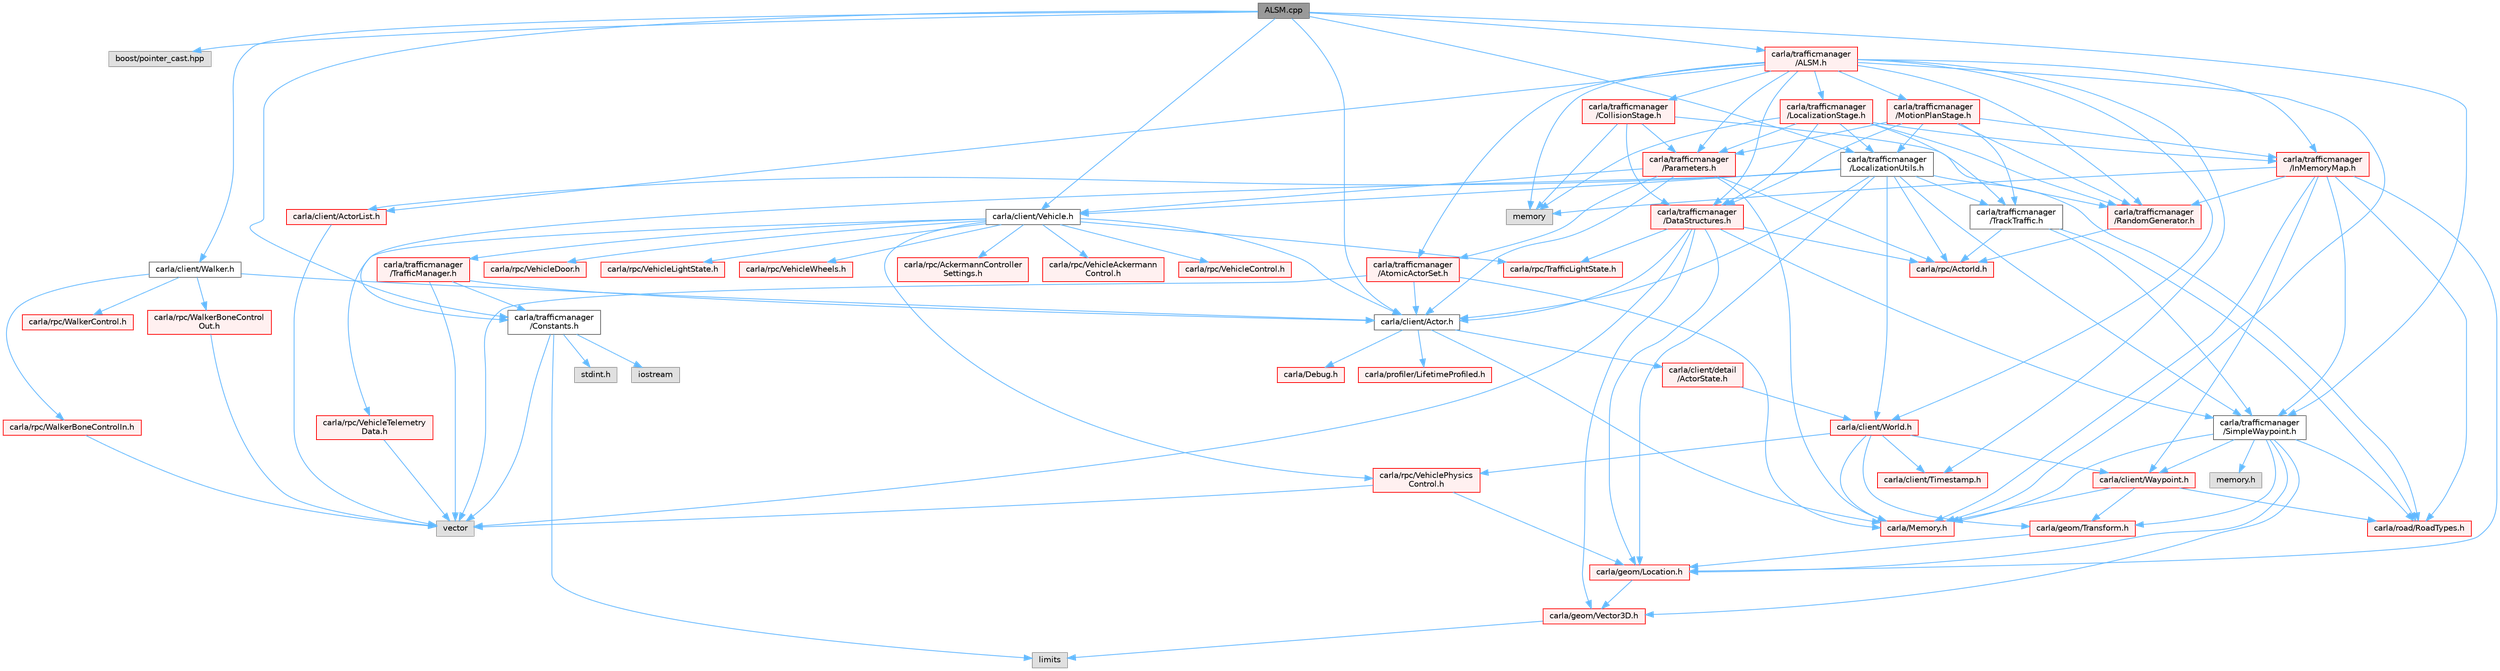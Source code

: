 digraph "ALSM.cpp"
{
 // INTERACTIVE_SVG=YES
 // LATEX_PDF_SIZE
  bgcolor="transparent";
  edge [fontname=Helvetica,fontsize=10,labelfontname=Helvetica,labelfontsize=10];
  node [fontname=Helvetica,fontsize=10,shape=box,height=0.2,width=0.4];
  Node1 [id="Node000001",label="ALSM.cpp",height=0.2,width=0.4,color="gray40", fillcolor="grey60", style="filled", fontcolor="black",tooltip=" "];
  Node1 -> Node2 [id="edge1_Node000001_Node000002",color="steelblue1",style="solid",tooltip=" "];
  Node2 [id="Node000002",label="boost/pointer_cast.hpp",height=0.2,width=0.4,color="grey60", fillcolor="#E0E0E0", style="filled",tooltip=" "];
  Node1 -> Node3 [id="edge2_Node000001_Node000003",color="steelblue1",style="solid",tooltip=" "];
  Node3 [id="Node000003",label="carla/client/Actor.h",height=0.2,width=0.4,color="grey40", fillcolor="white", style="filled",URL="$da/d48/client_2Actor_8h.html",tooltip=" "];
  Node3 -> Node4 [id="edge3_Node000003_Node000004",color="steelblue1",style="solid",tooltip=" "];
  Node4 [id="Node000004",label="carla/Debug.h",height=0.2,width=0.4,color="red", fillcolor="#FFF0F0", style="filled",URL="$d4/deb/Debug_8h.html",tooltip=" "];
  Node3 -> Node8 [id="edge4_Node000003_Node000008",color="steelblue1",style="solid",tooltip=" "];
  Node8 [id="Node000008",label="carla/Memory.h",height=0.2,width=0.4,color="red", fillcolor="#FFF0F0", style="filled",URL="$de/d5c/Memory_8h.html",tooltip=" "];
  Node3 -> Node13 [id="edge5_Node000003_Node000013",color="steelblue1",style="solid",tooltip=" "];
  Node13 [id="Node000013",label="carla/client/detail\l/ActorState.h",height=0.2,width=0.4,color="red", fillcolor="#FFF0F0", style="filled",URL="$d4/d22/client_2detail_2ActorState_8h.html",tooltip=" "];
  Node13 -> Node15 [id="edge6_Node000013_Node000015",color="steelblue1",style="solid",tooltip=" "];
  Node15 [id="Node000015",label="carla/client/World.h",height=0.2,width=0.4,color="red", fillcolor="#FFF0F0", style="filled",URL="$dd/d5b/World_8h.html",tooltip=" "];
  Node15 -> Node8 [id="edge7_Node000015_Node000008",color="steelblue1",style="solid",tooltip=" "];
  Node15 -> Node59 [id="edge8_Node000015_Node000059",color="steelblue1",style="solid",tooltip=" "];
  Node59 [id="Node000059",label="carla/client/Waypoint.h",height=0.2,width=0.4,color="red", fillcolor="#FFF0F0", style="filled",URL="$d0/d47/client_2Waypoint_8h.html",tooltip=" "];
  Node59 -> Node8 [id="edge9_Node000059_Node000008",color="steelblue1",style="solid",tooltip=" "];
  Node59 -> Node34 [id="edge10_Node000059_Node000034",color="steelblue1",style="solid",tooltip=" "];
  Node34 [id="Node000034",label="carla/geom/Transform.h",height=0.2,width=0.4,color="red", fillcolor="#FFF0F0", style="filled",URL="$de/d17/geom_2Transform_8h.html",tooltip=" "];
  Node34 -> Node35 [id="edge11_Node000034_Node000035",color="steelblue1",style="solid",tooltip=" "];
  Node35 [id="Node000035",label="carla/geom/Location.h",height=0.2,width=0.4,color="red", fillcolor="#FFF0F0", style="filled",URL="$d9/d8b/geom_2Location_8h.html",tooltip=" "];
  Node35 -> Node36 [id="edge12_Node000035_Node000036",color="steelblue1",style="solid",tooltip=" "];
  Node36 [id="Node000036",label="carla/geom/Vector3D.h",height=0.2,width=0.4,color="red", fillcolor="#FFF0F0", style="filled",URL="$de/d70/geom_2Vector3D_8h.html",tooltip=" "];
  Node36 -> Node31 [id="edge13_Node000036_Node000031",color="steelblue1",style="solid",tooltip=" "];
  Node31 [id="Node000031",label="limits",height=0.2,width=0.4,color="grey60", fillcolor="#E0E0E0", style="filled",tooltip=" "];
  Node59 -> Node69 [id="edge14_Node000059_Node000069",color="steelblue1",style="solid",tooltip=" "];
  Node69 [id="Node000069",label="carla/road/RoadTypes.h",height=0.2,width=0.4,color="red", fillcolor="#FFF0F0", style="filled",URL="$d6/dbb/RoadTypes_8h.html",tooltip=" "];
  Node15 -> Node97 [id="edge15_Node000015_Node000097",color="steelblue1",style="solid",tooltip=" "];
  Node97 [id="Node000097",label="carla/client/Timestamp.h",height=0.2,width=0.4,color="red", fillcolor="#FFF0F0", style="filled",URL="$d7/d66/Timestamp_8h.html",tooltip=" "];
  Node15 -> Node34 [id="edge16_Node000015_Node000034",color="steelblue1",style="solid",tooltip=" "];
  Node15 -> Node156 [id="edge17_Node000015_Node000156",color="steelblue1",style="solid",tooltip=" "];
  Node156 [id="Node000156",label="carla/rpc/VehiclePhysics\lControl.h",height=0.2,width=0.4,color="red", fillcolor="#FFF0F0", style="filled",URL="$d1/d8e/LibCarla_2source_2carla_2rpc_2VehiclePhysicsControl_8h.html",tooltip=" "];
  Node156 -> Node35 [id="edge18_Node000156_Node000035",color="steelblue1",style="solid",tooltip=" "];
  Node156 -> Node66 [id="edge19_Node000156_Node000066",color="steelblue1",style="solid",tooltip=" "];
  Node66 [id="Node000066",label="vector",height=0.2,width=0.4,color="grey60", fillcolor="#E0E0E0", style="filled",tooltip=" "];
  Node3 -> Node174 [id="edge20_Node000003_Node000174",color="steelblue1",style="solid",tooltip=" "];
  Node174 [id="Node000174",label="carla/profiler/LifetimeProfiled.h",height=0.2,width=0.4,color="red", fillcolor="#FFF0F0", style="filled",URL="$d9/dc4/LifetimeProfiled_8h.html",tooltip=" "];
  Node1 -> Node175 [id="edge21_Node000001_Node000175",color="steelblue1",style="solid",tooltip=" "];
  Node175 [id="Node000175",label="carla/client/Vehicle.h",height=0.2,width=0.4,color="grey40", fillcolor="white", style="filled",URL="$d9/d18/Vehicle_8h.html",tooltip=" "];
  Node175 -> Node3 [id="edge22_Node000175_Node000003",color="steelblue1",style="solid",tooltip=" "];
  Node175 -> Node176 [id="edge23_Node000175_Node000176",color="steelblue1",style="solid",tooltip=" "];
  Node176 [id="Node000176",label="carla/rpc/AckermannController\lSettings.h",height=0.2,width=0.4,color="red", fillcolor="#FFF0F0", style="filled",URL="$d0/d10/LibCarla_2source_2carla_2rpc_2AckermannControllerSettings_8h.html",tooltip=" "];
  Node175 -> Node104 [id="edge24_Node000175_Node000104",color="steelblue1",style="solid",tooltip=" "];
  Node104 [id="Node000104",label="carla/rpc/TrafficLightState.h",height=0.2,width=0.4,color="red", fillcolor="#FFF0F0", style="filled",URL="$d1/d16/LibCarla_2source_2carla_2rpc_2TrafficLightState_8h.html",tooltip=" "];
  Node175 -> Node179 [id="edge25_Node000175_Node000179",color="steelblue1",style="solid",tooltip=" "];
  Node179 [id="Node000179",label="carla/rpc/VehicleAckermann\lControl.h",height=0.2,width=0.4,color="red", fillcolor="#FFF0F0", style="filled",URL="$dc/def/LibCarla_2source_2carla_2rpc_2VehicleAckermannControl_8h.html",tooltip=" "];
  Node175 -> Node105 [id="edge26_Node000175_Node000105",color="steelblue1",style="solid",tooltip=" "];
  Node105 [id="Node000105",label="carla/rpc/VehicleControl.h",height=0.2,width=0.4,color="red", fillcolor="#FFF0F0", style="filled",URL="$dd/d28/LibCarla_2source_2carla_2rpc_2VehicleControl_8h.html",tooltip=" "];
  Node175 -> Node182 [id="edge27_Node000175_Node000182",color="steelblue1",style="solid",tooltip=" "];
  Node182 [id="Node000182",label="carla/rpc/VehicleDoor.h",height=0.2,width=0.4,color="red", fillcolor="#FFF0F0", style="filled",URL="$da/dc3/VehicleDoor_8h.html",tooltip=" "];
  Node175 -> Node167 [id="edge28_Node000175_Node000167",color="steelblue1",style="solid",tooltip=" "];
  Node167 [id="Node000167",label="carla/rpc/VehicleLightState.h",height=0.2,width=0.4,color="red", fillcolor="#FFF0F0", style="filled",URL="$d8/d64/LibCarla_2source_2carla_2rpc_2VehicleLightState_8h.html",tooltip=" "];
  Node175 -> Node156 [id="edge29_Node000175_Node000156",color="steelblue1",style="solid",tooltip=" "];
  Node175 -> Node183 [id="edge30_Node000175_Node000183",color="steelblue1",style="solid",tooltip=" "];
  Node183 [id="Node000183",label="carla/rpc/VehicleTelemetry\lData.h",height=0.2,width=0.4,color="red", fillcolor="#FFF0F0", style="filled",URL="$d3/d90/LibCarla_2source_2carla_2rpc_2VehicleTelemetryData_8h.html",tooltip=" "];
  Node183 -> Node66 [id="edge31_Node000183_Node000066",color="steelblue1",style="solid",tooltip=" "];
  Node175 -> Node185 [id="edge32_Node000175_Node000185",color="steelblue1",style="solid",tooltip=" "];
  Node185 [id="Node000185",label="carla/rpc/VehicleWheels.h",height=0.2,width=0.4,color="red", fillcolor="#FFF0F0", style="filled",URL="$d2/d02/VehicleWheels_8h.html",tooltip=" "];
  Node175 -> Node186 [id="edge33_Node000175_Node000186",color="steelblue1",style="solid",tooltip=" "];
  Node186 [id="Node000186",label="carla/trafficmanager\l/TrafficManager.h",height=0.2,width=0.4,color="red", fillcolor="#FFF0F0", style="filled",URL="$da/dfd/TrafficManager_8h.html",tooltip=" "];
  Node186 -> Node66 [id="edge34_Node000186_Node000066",color="steelblue1",style="solid",tooltip=" "];
  Node186 -> Node3 [id="edge35_Node000186_Node000003",color="steelblue1",style="solid",tooltip=" "];
  Node186 -> Node187 [id="edge36_Node000186_Node000187",color="steelblue1",style="solid",tooltip=" "];
  Node187 [id="Node000187",label="carla/trafficmanager\l/Constants.h",height=0.2,width=0.4,color="grey40", fillcolor="white", style="filled",URL="$d1/d45/Constants_8h.html",tooltip=" "];
  Node187 -> Node31 [id="edge37_Node000187_Node000031",color="steelblue1",style="solid",tooltip=" "];
  Node187 -> Node188 [id="edge38_Node000187_Node000188",color="steelblue1",style="solid",tooltip=" "];
  Node188 [id="Node000188",label="stdint.h",height=0.2,width=0.4,color="grey60", fillcolor="#E0E0E0", style="filled",tooltip=" "];
  Node187 -> Node29 [id="edge39_Node000187_Node000029",color="steelblue1",style="solid",tooltip=" "];
  Node29 [id="Node000029",label="iostream",height=0.2,width=0.4,color="grey60", fillcolor="#E0E0E0", style="filled",tooltip=" "];
  Node187 -> Node66 [id="edge40_Node000187_Node000066",color="steelblue1",style="solid",tooltip=" "];
  Node1 -> Node192 [id="edge41_Node000001_Node000192",color="steelblue1",style="solid",tooltip=" "];
  Node192 [id="Node000192",label="carla/client/Walker.h",height=0.2,width=0.4,color="grey40", fillcolor="white", style="filled",URL="$d5/d10/Walker_8h.html",tooltip=" "];
  Node192 -> Node3 [id="edge42_Node000192_Node000003",color="steelblue1",style="solid",tooltip=" "];
  Node192 -> Node108 [id="edge43_Node000192_Node000108",color="steelblue1",style="solid",tooltip=" "];
  Node108 [id="Node000108",label="carla/rpc/WalkerControl.h",height=0.2,width=0.4,color="red", fillcolor="#FFF0F0", style="filled",URL="$dd/db3/LibCarla_2source_2carla_2rpc_2WalkerControl_8h.html",tooltip=" "];
  Node192 -> Node193 [id="edge44_Node000192_Node000193",color="steelblue1",style="solid",tooltip=" "];
  Node193 [id="Node000193",label="carla/rpc/WalkerBoneControlIn.h",height=0.2,width=0.4,color="red", fillcolor="#FFF0F0", style="filled",URL="$d8/db7/LibCarla_2source_2carla_2rpc_2WalkerBoneControlIn_8h.html",tooltip=" "];
  Node193 -> Node66 [id="edge45_Node000193_Node000066",color="steelblue1",style="solid",tooltip=" "];
  Node192 -> Node197 [id="edge46_Node000192_Node000197",color="steelblue1",style="solid",tooltip=" "];
  Node197 [id="Node000197",label="carla/rpc/WalkerBoneControl\lOut.h",height=0.2,width=0.4,color="red", fillcolor="#FFF0F0", style="filled",URL="$d8/db4/LibCarla_2source_2carla_2rpc_2WalkerBoneControlOut_8h.html",tooltip=" "];
  Node197 -> Node66 [id="edge47_Node000197_Node000066",color="steelblue1",style="solid",tooltip=" "];
  Node1 -> Node187 [id="edge48_Node000001_Node000187",color="steelblue1",style="solid",tooltip=" "];
  Node1 -> Node201 [id="edge49_Node000001_Node000201",color="steelblue1",style="solid",tooltip=" "];
  Node201 [id="Node000201",label="carla/trafficmanager\l/LocalizationUtils.h",height=0.2,width=0.4,color="grey40", fillcolor="white", style="filled",URL="$d2/d84/LocalizationUtils_8h.html",tooltip=" "];
  Node201 -> Node3 [id="edge50_Node000201_Node000003",color="steelblue1",style="solid",tooltip=" "];
  Node201 -> Node202 [id="edge51_Node000201_Node000202",color="steelblue1",style="solid",tooltip=" "];
  Node202 [id="Node000202",label="carla/client/ActorList.h",height=0.2,width=0.4,color="red", fillcolor="#FFF0F0", style="filled",URL="$db/de8/ActorList_8h.html",tooltip=" "];
  Node202 -> Node66 [id="edge52_Node000202_Node000066",color="steelblue1",style="solid",tooltip=" "];
  Node201 -> Node175 [id="edge53_Node000201_Node000175",color="steelblue1",style="solid",tooltip=" "];
  Node201 -> Node15 [id="edge54_Node000201_Node000015",color="steelblue1",style="solid",tooltip=" "];
  Node201 -> Node35 [id="edge55_Node000201_Node000035",color="steelblue1",style="solid",tooltip=" "];
  Node201 -> Node69 [id="edge56_Node000201_Node000069",color="steelblue1",style="solid",tooltip=" "];
  Node201 -> Node100 [id="edge57_Node000201_Node000100",color="steelblue1",style="solid",tooltip=" "];
  Node100 [id="Node000100",label="carla/rpc/ActorId.h",height=0.2,width=0.4,color="red", fillcolor="#FFF0F0", style="filled",URL="$d3/d89/ActorId_8h.html",tooltip=" "];
  Node201 -> Node187 [id="edge58_Node000201_Node000187",color="steelblue1",style="solid",tooltip=" "];
  Node201 -> Node190 [id="edge59_Node000201_Node000190",color="steelblue1",style="solid",tooltip=" "];
  Node190 [id="Node000190",label="carla/trafficmanager\l/SimpleWaypoint.h",height=0.2,width=0.4,color="grey40", fillcolor="white", style="filled",URL="$d7/dd3/SimpleWaypoint_8h.html",tooltip=" "];
  Node190 -> Node191 [id="edge60_Node000190_Node000191",color="steelblue1",style="solid",tooltip=" "];
  Node191 [id="Node000191",label="memory.h",height=0.2,width=0.4,color="grey60", fillcolor="#E0E0E0", style="filled",tooltip=" "];
  Node190 -> Node59 [id="edge61_Node000190_Node000059",color="steelblue1",style="solid",tooltip=" "];
  Node190 -> Node35 [id="edge62_Node000190_Node000035",color="steelblue1",style="solid",tooltip=" "];
  Node190 -> Node34 [id="edge63_Node000190_Node000034",color="steelblue1",style="solid",tooltip=" "];
  Node190 -> Node36 [id="edge64_Node000190_Node000036",color="steelblue1",style="solid",tooltip=" "];
  Node190 -> Node8 [id="edge65_Node000190_Node000008",color="steelblue1",style="solid",tooltip=" "];
  Node190 -> Node69 [id="edge66_Node000190_Node000069",color="steelblue1",style="solid",tooltip=" "];
  Node201 -> Node204 [id="edge67_Node000201_Node000204",color="steelblue1",style="solid",tooltip=" "];
  Node204 [id="Node000204",label="carla/trafficmanager\l/TrackTraffic.h",height=0.2,width=0.4,color="grey40", fillcolor="white", style="filled",URL="$db/d67/TrackTraffic_8h.html",tooltip=" "];
  Node204 -> Node69 [id="edge68_Node000204_Node000069",color="steelblue1",style="solid",tooltip=" "];
  Node204 -> Node100 [id="edge69_Node000204_Node000100",color="steelblue1",style="solid",tooltip=" "];
  Node204 -> Node190 [id="edge70_Node000204_Node000190",color="steelblue1",style="solid",tooltip=" "];
  Node1 -> Node190 [id="edge71_Node000001_Node000190",color="steelblue1",style="solid",tooltip=" "];
  Node1 -> Node205 [id="edge72_Node000001_Node000205",color="steelblue1",style="solid",tooltip=" "];
  Node205 [id="Node000205",label="carla/trafficmanager\l/ALSM.h",height=0.2,width=0.4,color="red", fillcolor="#FFF0F0", style="filled",URL="$dc/d2c/ALSM_8h.html",tooltip=" "];
  Node205 -> Node22 [id="edge73_Node000205_Node000022",color="steelblue1",style="solid",tooltip=" "];
  Node22 [id="Node000022",label="memory",height=0.2,width=0.4,color="grey60", fillcolor="#E0E0E0", style="filled",tooltip=" "];
  Node205 -> Node202 [id="edge74_Node000205_Node000202",color="steelblue1",style="solid",tooltip=" "];
  Node205 -> Node97 [id="edge75_Node000205_Node000097",color="steelblue1",style="solid",tooltip=" "];
  Node205 -> Node15 [id="edge76_Node000205_Node000015",color="steelblue1",style="solid",tooltip=" "];
  Node205 -> Node8 [id="edge77_Node000205_Node000008",color="steelblue1",style="solid",tooltip=" "];
  Node205 -> Node206 [id="edge78_Node000205_Node000206",color="steelblue1",style="solid",tooltip=" "];
  Node206 [id="Node000206",label="carla/trafficmanager\l/AtomicActorSet.h",height=0.2,width=0.4,color="red", fillcolor="#FFF0F0", style="filled",URL="$dd/dfa/AtomicActorSet_8h.html",tooltip=" "];
  Node206 -> Node66 [id="edge79_Node000206_Node000066",color="steelblue1",style="solid",tooltip=" "];
  Node206 -> Node3 [id="edge80_Node000206_Node000003",color="steelblue1",style="solid",tooltip=" "];
  Node206 -> Node8 [id="edge81_Node000206_Node000008",color="steelblue1",style="solid",tooltip=" "];
  Node205 -> Node207 [id="edge82_Node000205_Node000207",color="steelblue1",style="solid",tooltip=" "];
  Node207 [id="Node000207",label="carla/trafficmanager\l/CollisionStage.h",height=0.2,width=0.4,color="red", fillcolor="#FFF0F0", style="filled",URL="$da/d67/CollisionStage_8h.html",tooltip=" "];
  Node207 -> Node22 [id="edge83_Node000207_Node000022",color="steelblue1",style="solid",tooltip=" "];
  Node207 -> Node212 [id="edge84_Node000207_Node000212",color="steelblue1",style="solid",tooltip=" "];
  Node212 [id="Node000212",label="carla/trafficmanager\l/DataStructures.h",height=0.2,width=0.4,color="red", fillcolor="#FFF0F0", style="filled",URL="$d0/d49/DataStructures_8h.html",tooltip=" "];
  Node212 -> Node66 [id="edge85_Node000212_Node000066",color="steelblue1",style="solid",tooltip=" "];
  Node212 -> Node3 [id="edge86_Node000212_Node000003",color="steelblue1",style="solid",tooltip=" "];
  Node212 -> Node35 [id="edge87_Node000212_Node000035",color="steelblue1",style="solid",tooltip=" "];
  Node212 -> Node36 [id="edge88_Node000212_Node000036",color="steelblue1",style="solid",tooltip=" "];
  Node212 -> Node100 [id="edge89_Node000212_Node000100",color="steelblue1",style="solid",tooltip=" "];
  Node212 -> Node104 [id="edge90_Node000212_Node000104",color="steelblue1",style="solid",tooltip=" "];
  Node212 -> Node190 [id="edge91_Node000212_Node000190",color="steelblue1",style="solid",tooltip=" "];
  Node207 -> Node215 [id="edge92_Node000207_Node000215",color="steelblue1",style="solid",tooltip=" "];
  Node215 [id="Node000215",label="carla/trafficmanager\l/Parameters.h",height=0.2,width=0.4,color="red", fillcolor="#FFF0F0", style="filled",URL="$d9/dd7/Parameters_8h.html",tooltip=" "];
  Node215 -> Node3 [id="edge93_Node000215_Node000003",color="steelblue1",style="solid",tooltip=" "];
  Node215 -> Node175 [id="edge94_Node000215_Node000175",color="steelblue1",style="solid",tooltip=" "];
  Node215 -> Node8 [id="edge95_Node000215_Node000008",color="steelblue1",style="solid",tooltip=" "];
  Node215 -> Node100 [id="edge96_Node000215_Node000100",color="steelblue1",style="solid",tooltip=" "];
  Node215 -> Node206 [id="edge97_Node000215_Node000206",color="steelblue1",style="solid",tooltip=" "];
  Node207 -> Node218 [id="edge98_Node000207_Node000218",color="steelblue1",style="solid",tooltip=" "];
  Node218 [id="Node000218",label="carla/trafficmanager\l/RandomGenerator.h",height=0.2,width=0.4,color="red", fillcolor="#FFF0F0", style="filled",URL="$db/d7f/RandomGenerator_8h.html",tooltip=" "];
  Node218 -> Node100 [id="edge99_Node000218_Node000100",color="steelblue1",style="solid",tooltip=" "];
  Node205 -> Node212 [id="edge100_Node000205_Node000212",color="steelblue1",style="solid",tooltip=" "];
  Node205 -> Node221 [id="edge101_Node000205_Node000221",color="steelblue1",style="solid",tooltip=" "];
  Node221 [id="Node000221",label="carla/trafficmanager\l/InMemoryMap.h",height=0.2,width=0.4,color="red", fillcolor="#FFF0F0", style="filled",URL="$d3/d89/InMemoryMap_8h.html",tooltip=" "];
  Node221 -> Node22 [id="edge102_Node000221_Node000022",color="steelblue1",style="solid",tooltip=" "];
  Node221 -> Node59 [id="edge103_Node000221_Node000059",color="steelblue1",style="solid",tooltip=" "];
  Node221 -> Node35 [id="edge104_Node000221_Node000035",color="steelblue1",style="solid",tooltip=" "];
  Node221 -> Node8 [id="edge105_Node000221_Node000008",color="steelblue1",style="solid",tooltip=" "];
  Node221 -> Node69 [id="edge106_Node000221_Node000069",color="steelblue1",style="solid",tooltip=" "];
  Node221 -> Node218 [id="edge107_Node000221_Node000218",color="steelblue1",style="solid",tooltip=" "];
  Node221 -> Node190 [id="edge108_Node000221_Node000190",color="steelblue1",style="solid",tooltip=" "];
  Node205 -> Node241 [id="edge109_Node000205_Node000241",color="steelblue1",style="solid",tooltip=" "];
  Node241 [id="Node000241",label="carla/trafficmanager\l/LocalizationStage.h",height=0.2,width=0.4,color="red", fillcolor="#FFF0F0", style="filled",URL="$d9/df4/LocalizationStage_8h.html",tooltip=" "];
  Node241 -> Node22 [id="edge110_Node000241_Node000022",color="steelblue1",style="solid",tooltip=" "];
  Node241 -> Node212 [id="edge111_Node000241_Node000212",color="steelblue1",style="solid",tooltip=" "];
  Node241 -> Node221 [id="edge112_Node000241_Node000221",color="steelblue1",style="solid",tooltip=" "];
  Node241 -> Node201 [id="edge113_Node000241_Node000201",color="steelblue1",style="solid",tooltip=" "];
  Node241 -> Node215 [id="edge114_Node000241_Node000215",color="steelblue1",style="solid",tooltip=" "];
  Node241 -> Node218 [id="edge115_Node000241_Node000218",color="steelblue1",style="solid",tooltip=" "];
  Node241 -> Node204 [id="edge116_Node000241_Node000204",color="steelblue1",style="solid",tooltip=" "];
  Node205 -> Node242 [id="edge117_Node000205_Node000242",color="steelblue1",style="solid",tooltip=" "];
  Node242 [id="Node000242",label="carla/trafficmanager\l/MotionPlanStage.h",height=0.2,width=0.4,color="red", fillcolor="#FFF0F0", style="filled",URL="$d3/d00/MotionPlanStage_8h.html",tooltip=" "];
  Node242 -> Node212 [id="edge118_Node000242_Node000212",color="steelblue1",style="solid",tooltip=" "];
  Node242 -> Node221 [id="edge119_Node000242_Node000221",color="steelblue1",style="solid",tooltip=" "];
  Node242 -> Node201 [id="edge120_Node000242_Node000201",color="steelblue1",style="solid",tooltip=" "];
  Node242 -> Node215 [id="edge121_Node000242_Node000215",color="steelblue1",style="solid",tooltip=" "];
  Node242 -> Node218 [id="edge122_Node000242_Node000218",color="steelblue1",style="solid",tooltip=" "];
  Node242 -> Node204 [id="edge123_Node000242_Node000204",color="steelblue1",style="solid",tooltip=" "];
  Node205 -> Node215 [id="edge124_Node000205_Node000215",color="steelblue1",style="solid",tooltip=" "];
  Node205 -> Node218 [id="edge125_Node000205_Node000218",color="steelblue1",style="solid",tooltip=" "];
}
